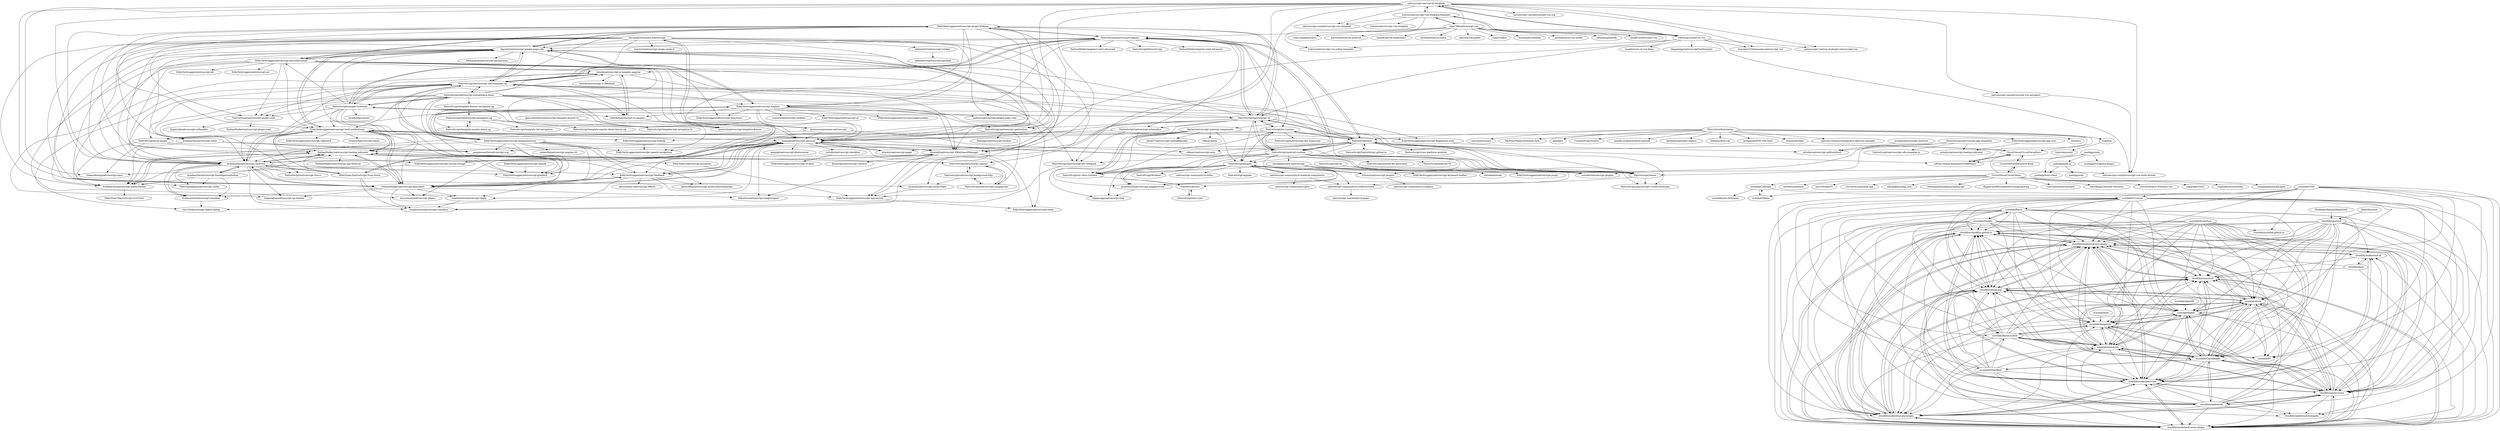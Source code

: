 digraph G {
"EddyVerbruggen/nativescript-plugin-firebase" -> "NativeScript/nativescript-angular"
"EddyVerbruggen/nativescript-plugin-firebase" -> "dapriett/nativescript-google-maps-sdk"
"EddyVerbruggen/nativescript-plugin-firebase" -> "NativeScript/nativescript-cli"
"EddyVerbruggen/nativescript-plugin-firebase" -> "EddyVerbruggen/nativescript-barcodescanner"
"EddyVerbruggen/nativescript-plugin-firebase" -> "EddyVerbruggen/nativescript-local-notifications"
"EddyVerbruggen/nativescript-plugin-firebase" -> "manijak/nativescript-carousel"
"EddyVerbruggen/nativescript-plugin-firebase" -> "NativeScript/nativescript-sdk-examples-ng"
"EddyVerbruggen/nativescript-plugin-firebase" -> "bradmartin/nativescript-cardview"
"EddyVerbruggen/nativescript-plugin-firebase" -> "EddyVerbruggen/nativescript-secure-storage"
"EddyVerbruggen/nativescript-plugin-firebase" -> "EddyVerbruggen/nativescript-feedback"
"EddyVerbruggen/nativescript-plugin-firebase" -> "Akylas/nativescript-material-components"
"EddyVerbruggen/nativescript-plugin-firebase" -> "tjvantoll/nativescript-IQKeyboardManager"
"EddyVerbruggen/nativescript-plugin-firebase" -> "EddyVerbruggen/nativescript-mapbox"
"EddyVerbruggen/nativescript-plugin-firebase" -> "bradmartin/nativescript-lottie"
"EddyVerbruggen/nativescript-plugin-firebase" -> "NathanWalker/nativescript-fancyalert"
"telerik/nativescript-ui-samples-angular" -> "NativeScript/nativescript-sdk-examples-ng"
"telerik/nativescript-ui-samples-angular" -> "telerik/nativescript-ui-samples"
"telerik/nativescript-ui-samples-angular" -> "telerik/nativescript-ui-feedback"
"telerik/nativescript-ui-samples-angular" -> "tjvantoll/nativescript-IQKeyboardManager"
"telerik/nativescript-ui-samples-angular" -> "EddyVerbruggen/nativescript-gradient"
"telerik/nativescript-ui-samples-angular" -> "Especializa/nativescript-ng-shadow"
"CircuitVerse/CircuitVerse" -> "CircuitVerse/Interactive-Book"
"CircuitVerse/CircuitVerse" -> "CircuitVerse/CircuitVerseDocs"
"CircuitVerse/CircuitVerse" -> "sugarlabs/musicblocks" ["e"=1]
"CircuitVerse/CircuitVerse" -> "smaranjitghose/doc2pen" ["e"=1]
"CircuitVerse/CircuitVerse" -> "meshery/meshery" ["e"=1]
"CircuitVerse/CircuitVerse" -> "layer5io/layer5" ["e"=1]
"CircuitVerse/CircuitVerse" -> "CircuitVerse/mobile-app"
"CircuitVerse/CircuitVerse" -> "adishegde/media_hub"
"CircuitVerse/CircuitVerse" -> "scorelab/Codelabz"
"CircuitVerse/CircuitVerse" -> "PalisadoesFoundation/talawa-api" ["e"=1]
"CircuitVerse/CircuitVerse" -> "Raghavan098/competitive-programming"
"CircuitVerse/CircuitVerse" -> "Canvasbird/canvasboard" ["e"=1]
"CircuitVerse/CircuitVerse" -> "satu0king/Leetcode-Solutions"
"CircuitVerse/CircuitVerse" -> "CircuitVerse/cv-frontend-vue"
"CircuitVerse/CircuitVerse" -> "sugarlabs/GSoC" ["e"=1]
"Thinstation/thinstation" -> "CircuitVerse/CircuitVerseDocs"
"Thinstation/thinstation" -> "softuni-csharp-databases/TrekkShare"
"Thinstation/thinstation" -> "NativeScript/docs"
"Thinstation/thinstation" -> "ConnextProject/indra" ["e"=1]
"Thinstation/thinstation" -> "mozilla-lockbox/lockbox-android" ["e"=1]
"Thinstation/thinstation" -> "openhab/openhab2-addons" ["e"=1]
"Thinstation/thinstation" -> "ltsp/ltsp"
"Thinstation/thinstation" -> "Seitanas/kvm-vdi" ["e"=1]
"Thinstation/thinstation" -> "joshpatten/PVE-VDIClient" ["e"=1]
"Thinstation/thinstation" -> "owncloud/client" ["e"=1]
"Thinstation/thinstation" -> "operator-framework/operator-lifecycle-manager" ["e"=1]
"Thinstation/thinstation" -> "zeit/docs" ["e"=1]
"Thinstation/thinstation" -> "selivan/thinclient"
"Thinstation/thinstation" -> "MyEtherWallet/ethereum-lists" ["e"=1]
"Thinstation/thinstation" -> "ipxe/ipxe" ["e"=1]
"NativeScript/plugins" -> "triniwiz/nativescript-plugins"
"NativeScript/plugins" -> "nativescript-community/ui-material-components"
"NativeScript/plugins" -> "NativeScript/rfcs"
"NativeScript/plugins" -> "NativeScript/ns-v8ios-runtime"
"NativeScript/plugins" -> "NativeScript/firebase"
"NativeScript/plugins" -> "nstudio/nativescript-plugins"
"NativeScript/plugins" -> "proyecto26/nativescript-inappbrowser"
"NativeScript/plugins" -> "klippa-app/nativescript-http"
"NativeScript/plugins" -> "nativescript-community/ui-lottie"
"NativeScript/plugins" -> "nativescript-community/ui-collectionview"
"NativeScript/plugins" -> "NativeScript/angular"
"poetapp/node" -> "poetapp/poet-js"
"poetapp/node" -> "poetapp/frost-client"
"poetapp/node" -> "poetapp/wordpress-plugin"
"poetapp/node" -> "softuni-csharp-databases/TrekkShare"
"EddyVerbruggen/nativescript-mapbox" -> "dapriett/nativescript-google-maps-sdk"
"EddyVerbruggen/nativescript-mapbox" -> "EddyVerbruggen/nativescript-directions"
"EddyVerbruggen/nativescript-mapbox" -> "manijak/nativescript-carousel"
"EddyVerbruggen/nativescript-mapbox" -> "EddyVerbruggen/nativescript-mapbox-demo"
"EddyVerbruggen/nativescript-mapbox" -> "naderio/nativescript-google-maps-utils"
"EddyVerbruggen/nativescript-mapbox" -> "triniwiz/nativescript-socketio"
"EddyVerbruggen/nativescript-mapbox" -> "EddyVerbruggen/nativescript-pluginshowcase"
"EddyVerbruggen/nativescript-mapbox" -> "bradmartin/nativescript-cardview"
"EddyVerbruggen/nativescript-mapbox" -> "NathanWalker/nativescript-fancyalert"
"EddyVerbruggen/nativescript-mapbox" -> "EddyVerbruggen/nativescript-gradient"
"EddyVerbruggen/nativescript-mapbox" -> "EddyVerbruggen/nativescript-email"
"EddyVerbruggen/nativescript-mapbox" -> "NativeScript/nativescript-geolocation"
"EddyVerbruggen/nativescript-mapbox" -> "telerik/nativescript-ui-samples"
"EddyVerbruggen/nativescript-mapbox" -> "EddyVerbruggen/nativescript-ar"
"EddyVerbruggen/nativescript-pluginshowcase" -> "tjvantoll/nativescript-IQKeyboardManager"
"EddyVerbruggen/nativescript-pluginshowcase" -> "EddyVerbruggen/nativescript-speech-recognition"
"EddyVerbruggen/nativescript-pluginshowcase" -> "EddyVerbruggen/nativescript-feedback"
"EddyVerbruggen/nativescript-pluginshowcase" -> "EddyVerbruggen/nativescript-gradient"
"EddyVerbruggen/nativescript-pluginshowcase" -> "bradmartin/nativescript-pulltorefresh"
"EddyVerbruggen/nativescript-pluginshowcase" -> "NativeScript/nativescript-sdk-examples-ng"
"EddyVerbruggen/nativescript-pluginshowcase" -> "davecoffin/nativescript-modal-datetimepicker"
"EddyVerbruggen/nativescript-pluginshowcase" -> "peoplewareDo/nativescript-svg"
"EddyVerbruggen/nativescript-pluginshowcase" -> "EddyVerbruggen/nativescript-mapbox"
"EddyVerbruggen/nativescript-pluginshowcase" -> "sebawita/nativescript-angular-cli" ["e"=1]
"EddyVerbruggen/nativescript-pluginshowcase" -> "NathanWalker/nativescript-fancyalert"
"NativeScript/android-runtime" -> "NativeScript/ios-runtime"
"NativeScript/android-runtime" -> "NativeScript/ns-v8ios-runtime"
"NativeScript/android-runtime" -> "NativeScript/nativescript-cli"
"NativeScript/android-runtime" -> "NativeScript/docs"
"NativeScript/android-runtime" -> "NativeScript/plugins"
"NativeScript/android-runtime" -> "NativeScript/android-v8"
"NativeScript/android-runtime" -> "NativeScript/nativescript-angular"
"NativeScript/android-runtime" -> "triniwiz/nativescript-plugins"
"NativeScript/android-runtime" -> "NativeScript/theme"
"NativeScript/android-runtime" -> "NativeScript/android-dts-generator"
"NativeScript/android-runtime" -> "NativeScript/nativescript-dev-webpack"
"NativeScript/android-runtime" -> "NativeScript/nativescript-vscode-extension"
"NativeScript/android-runtime" -> "proyecto26/nativescript-inappbrowser"
"NativeScript/android-runtime" -> "shirakaba/react-nativescript"
"NativeScript/android-runtime" -> "NativeScript/rfcs"
"CircuitVerse/CircuitVerseDocs" -> "softuni-csharp-databases/TrekkShare"
"CircuitVerse/CircuitVerseDocs" -> "CircuitVerse/Interactive-Book"
"CircuitVerse/CircuitVerseDocs" -> "NativeScript/docs"
"NativeScript/docs" -> "NativeScript/nativescript-cli"
"NativeScript/docs" -> "NativeScript/NativeScript.github.io"
"NativeScript/docs" -> "NativeScript/android-runtime"
"NativeScript/docs" -> "CircuitVerse/CircuitVerseDocs"
"NativeScript/docs" -> "softuni-csharp-databases/TrekkShare"
"NativeScript/docs" -> "NativeScript/ios-runtime"
"NativeScript/docs" -> "NativeScript/nativescript-angular"
"NativeScript/docs" -> "NativeScript/theme"
"NativeScript/docs" -> "NativeScript/nativescript-sdk-examples-ng"
"NativeScript/docs" -> "NativeScript/plugins"
"NativeScript/docs" -> "NativeScript/nativescript-vscode-extension"
"NativeScript/docs" -> "NativeScript/ns-v8ios-runtime"
"NativeScript/docs" -> "rdlauer/nativescript-ionic"
"NativeScript/docs" -> "peoplewareDo/nativescript-svg"
"NativeScript/docs" -> "NativeScript/cross-platform-modules"
"manijak/nativescript-carousel" -> "triniwiz/nativescript-pager"
"manijak/nativescript-carousel" -> "EddyVerbruggen/nativescript-feedback"
"manijak/nativescript-carousel" -> "bradmartin/nativescript-cardview"
"manijak/nativescript-carousel" -> "NathanWalker/nativescript-fancyalert"
"manijak/nativescript-carousel" -> "PeterStaev/NativeScript-Drop-Down"
"manijak/nativescript-carousel" -> "manijak/nativescript-photoviewer"
"manijak/nativescript-carousel" -> "EddyVerbruggen/nativescript-appversion"
"manijak/nativescript-carousel" -> "bthurlow/nativescript-imagecropper"
"manijak/nativescript-carousel" -> "EddyVerbruggen/nativescript-local-notifications"
"manijak/nativescript-carousel" -> "bradmartin/nativescript-ripple"
"manijak/nativescript-carousel" -> "NativeScript/theme"
"manijak/nativescript-carousel" -> "nstudio/nativescript-checkbox"
"manijak/nativescript-carousel" -> "NathanWalker/nativescript-loading-indicator"
"manijak/nativescript-carousel" -> "tjvantoll/nativescript-IQKeyboardManager"
"manijak/nativescript-carousel" -> "EddyVerbruggen/nativescript-speech-recognition"
"triniwiz/nativescript-pager" -> "manijak/nativescript-carousel"
"bradmartin/nativescript-cardview" -> "bradmartin/nativescript-floatingactionbutton"
"bradmartin/nativescript-cardview" -> "NathanWalker/nativescript-loading-indicator"
"bradmartin/nativescript-cardview" -> "manijak/nativescript-carousel"
"bradmartin/nativescript-cardview" -> "Especializa/nativescript-ng-shadow"
"bradmartin/nativescript-cardview" -> "NathanWalker/nativescript-fancyalert"
"bradmartin/nativescript-cardview" -> "PeterStaev/NativeScript-Drop-Down"
"bradmartin/nativescript-cardview" -> "bradmartin/nativescript-checkbox"
"bradmartin/nativescript-cardview" -> "bradmartin/nativescript-snackbar"
"bradmartin/nativescript-cardview" -> "bradmartin/nativescript-pulltorefresh"
"bradmartin/nativescript-cardview" -> "tjvantoll/nativescript-social-share"
"bradmartin/nativescript-cardview" -> "TheOriginalJosh/nativescript-slides"
"bradmartin/nativescript-cardview" -> "EddyVerbruggen/nativescript-feedback"
"bradmartin/nativescript-cardview" -> "NativeScript/nativescript-fresco"
"bradmartin/nativescript-cardview" -> "EddyVerbruggen/nativescript-gradient"
"bradmartin/nativescript-cardview" -> "EddyVerbruggen/nativescript-local-notifications"
"tralves/nativescript-vue-webpack-template" -> "tralves/nativescript-vue-template"
"tralves/nativescript-vue-webpack-template" -> "nativescript-vue/vue-cli-template"
"tralves/nativescript-vue-webpack-template" -> "nativescript-vue/nativescript-vue-template"
"tralves/nativescript-vue-webpack-template" -> "rigor789/nativescript-vue"
"tralves/nativescript-vue-webpack-template" -> "tralves/groceries-ns-vue"
"tralves/nativescript-vue-webpack-template" -> "tralves/nativescript-vue-rollup-template"
"NativeScript/nativescript-cli" -> "NativeScript/nativescript-angular"
"NativeScript/nativescript-cli" -> "NativeScript/docs"
"NativeScript/nativescript-cli" -> "NativeScript/android-runtime"
"NativeScript/nativescript-cli" -> "NativeScript/ios-runtime"
"NativeScript/nativescript-cli" -> "EddyVerbruggen/nativescript-plugin-firebase"
"NativeScript/nativescript-cli" -> "dapriett/nativescript-google-maps-sdk"
"NativeScript/nativescript-cli" -> "NativeScript/plugins"
"NativeScript/nativescript-cli" -> "NativeScript/theme"
"NativeScript/nativescript-cli" -> "NativeScript/nativescript-sdk-examples-ng"
"NativeScript/nativescript-cli" -> "NativeScript/nativescript-schematics"
"NativeScript/nativescript-cli" -> "NativeScript/ns-v8ios-runtime"
"NativeScript/nativescript-cli" -> "NativeScript/nativescript-geolocation"
"NativeScript/nativescript-cli" -> "NativeScript/sample-Groceries"
"NativeScript/nativescript-cli" -> "tjvantoll/nativescript-IQKeyboardManager"
"NativeScript/nativescript-cli" -> "manijak/nativescript-carousel"
"NativeScript/nativescript-geolocation" -> "dapriett/nativescript-google-maps-sdk"
"NativeScript/nativescript-geolocation" -> "NativeScript/nativescript-imagepicker"
"NativeScript/nativescript-geolocation" -> "lfabreges/nativescript-localize"
"NativeScript/nativescript-geolocation" -> "manijak/nativescript-carousel"
"NativeScript/nativescript-schematics" -> "NativeScript/nativescript-dev-webpack"
"NativeScript/nativescript-schematics" -> "NativeScript/theme"
"NativeScript/nativescript-schematics" -> "EddyVerbruggen/nativescript-nodeify"
"bradmartin/nativescript-lottie" -> "PeterStaev/nativescript-purchase"
"bradmartin/nativescript-lottie" -> "bradmartin/nativescript-pulltorefresh"
"bradmartin/nativescript-lottie" -> "peoplewareDo/nativescript-svg"
"dapriett/nativescript-google-maps-sdk" -> "NativeScript/nativescript-geolocation"
"dapriett/nativescript-google-maps-sdk" -> "EddyVerbruggen/nativescript-mapbox"
"dapriett/nativescript-google-maps-sdk" -> "naderio/nativescript-google-maps-utils"
"dapriett/nativescript-google-maps-sdk" -> "NathanWalker/nativescript-loading-indicator"
"dapriett/nativescript-google-maps-sdk" -> "EddyVerbruggen/nativescript-directions"
"dapriett/nativescript-google-maps-sdk" -> "NathanWalker/nativescript-fancyalert"
"dapriett/nativescript-google-maps-sdk" -> "EddyVerbruggen/nativescript-local-notifications"
"dapriett/nativescript-google-maps-sdk" -> "EddyVerbruggen/nativescript-plugin-firebase"
"dapriett/nativescript-google-maps-sdk" -> "bradmartin/nativescript-cardview"
"dapriett/nativescript-google-maps-sdk" -> "bradmartin/nativescript-pulltorefresh"
"dapriett/nativescript-google-maps-sdk" -> "EddyVerbruggen/nativescript-barcodescanner"
"dapriett/nativescript-google-maps-sdk" -> "bradmartin/nativescript-lottie"
"dapriett/nativescript-google-maps-sdk" -> "NativeScript/nativescript-sdk-examples-ng"
"dapriett/nativescript-google-maps-sdk" -> "triniwiz/nativescript-pager"
"dapriett/nativescript-google-maps-sdk" -> "NathanaelA/nativescript-permissions"
"jbristowe/awesome-nativescript" -> "DeviantJS/awesome-nativescript"
"jbristowe/awesome-nativescript" -> "manijak/nativescript-carousel"
"jbristowe/awesome-nativescript" -> "rdlauer/nativescript-ionic"
"jbristowe/awesome-nativescript" -> "bradmartin/nativescript-cardview"
"NativeScript/nativescript-angular" -> "NativeScript/nativescript-cli"
"NativeScript/nativescript-angular" -> "EddyVerbruggen/nativescript-plugin-firebase"
"NativeScript/nativescript-angular" -> "NativeScript/nativescript-sdk-examples-ng"
"NativeScript/nativescript-angular" -> "NativeScript/android-runtime"
"NativeScript/nativescript-angular" -> "NativeScript/sample-Groceries"
"NativeScript/nativescript-angular" -> "NativeScript/docs"
"NativeScript/nativescript-angular" -> "NathanWalker/angular2-seed-advanced" ["e"=1]
"NativeScript/nativescript-angular" -> "NativeScript/NativeScript" ["e"=1]
"NativeScript/nativescript-angular" -> "bradmartin/nativescript-cardview"
"NativeScript/nativescript-angular" -> "NativeScript/ios-runtime"
"NativeScript/nativescript-angular" -> "NativeScript/nativescript-schematics"
"NativeScript/nativescript-angular" -> "NathanWalker/angular-seed-advanced" ["e"=1]
"NativeScript/nativescript-angular" -> "dapriett/nativescript-google-maps-sdk"
"NativeScript/nativescript-angular" -> "EddyVerbruggen/nativescript-mapbox"
"NativeScript/nativescript-angular" -> "telerik/nativescript-ui-samples-angular"
"cloudlibz/cloudlibz.github.io" -> "cloudlibz/nodecloud-aws-plugin"
"cloudlibz/cloudlibz.github.io" -> "cloudlibz/nodecloud-azure-plugin"
"cloudlibz/cloudlibz.github.io" -> "cloudlibz/nodecloud-gcp-plugin"
"cloudlibz/cloudlibz.github.io" -> "cloudlibz/rustcloud"
"cloudlibz/cloudlibz.github.io" -> "cloudlibz/nodecloud-core"
"cloudlibz/cloudlibz.github.io" -> "cloudlibz/clocal-gcp"
"cloudlibz/nodecloud" -> "cloudlibz/nodecloud-aws-plugin"
"cloudlibz/nodecloud" -> "cloudlibz/nodecloud-azure-plugin"
"cloudlibz/nodecloud" -> "cloudlibz/cloudlibz.github.io"
"cloudlibz/nodecloud" -> "cloudlibz/nodecloud-gcp-plugin"
"cloudlibz/nodecloud" -> "cloudlibz/rustcloud"
"cloudlibz/nodecloud" -> "cloudlibz/nodecloud-core"
"cloudlibz/nodecloud" -> "cloudlibz/clocal-gcp"
"cloudlibz/nodecloud" -> "cloudlibz/clocal-azure"
"cloudlibz/nodecloud" -> "scorelab/drola"
"cloudlibz/nodecloud" -> "scorelab/ChainKeeper"
"cloudlibz/nodecloud" -> "cloudlibz/nodecloud-cli"
"cloudlibz/nodecloud" -> "scorelab/soundcom"
"cloudlibz/nodecloud" -> "scorelab/ImageLab"
"cloudlibz/nodecloud" -> "cloudlibz/nodecloud-examples"
"cloudlibz/nodecloud-aws-plugin" -> "cloudlibz/nodecloud-azure-plugin"
"cloudlibz/nodecloud-aws-plugin" -> "cloudlibz/cloudlibz.github.io"
"cloudlibz/nodecloud-aws-plugin" -> "cloudlibz/nodecloud-gcp-plugin"
"cloudlibz/nodecloud-aws-plugin" -> "cloudlibz/rustcloud"
"cloudlibz/nodecloud-aws-plugin" -> "cloudlibz/nodecloud-core"
"cloudlibz/nodecloud-aws-plugin" -> "cloudlibz/clocal-azure"
"cloudlibz/nodecloud-aws-plugin" -> "cloudlibz/clocal-gcp"
"cloudlibz/nodecloud-aws-plugin" -> "cloudlibz/nodecloud-cli"
"cloudlibz/nodecloud-aws-plugin" -> "cloudlibz/nodecloud"
"cloudlibz/nodecloud-aws-plugin" -> "scorelab/drola"
"cloudlibz/nodecloud-gcp-plugin" -> "cloudlibz/nodecloud-aws-plugin"
"cloudlibz/nodecloud-gcp-plugin" -> "cloudlibz/cloudlibz.github.io"
"cloudlibz/nodecloud-gcp-plugin" -> "cloudlibz/nodecloud-azure-plugin"
"cloudlibz/nodecloud-gcp-plugin" -> "cloudlibz/nodecloud-core"
"cloudlibz/nodecloud-gcp-plugin" -> "cloudlibz/rustcloud"
"cloudlibz/nodecloud-gcp-plugin" -> "cloudlibz/clocal-gcp"
"cloudlibz/nodecloud-gcp-plugin" -> "cloudlibz/clocal-azure"
"scorelab/Bassa" -> "scorelab/Stackle"
"scorelab/Bassa" -> "scorelab/soundcom"
"scorelab/Bassa" -> "scorelab/Elphas"
"scorelab/Bassa" -> "scorelab/drola"
"scorelab/Bassa" -> "scorelab/Bassa-mobile"
"scorelab/Bassa" -> "scorelab/ChainKeeper"
"scorelab/Bassa" -> "scorelab/ImageLab"
"scorelab/Bassa" -> "cloudlibz/clocal-gcp"
"scorelab/Bassa" -> "cloudlibz/nodecloud-gcp-plugin"
"scorelab/Bassa" -> "cloudlibz/nodecloud-aws-plugin"
"scorelab/Bassa" -> "cloudlibz/clocal-azure"
"scorelab/Bassa" -> "cloudlibz/nodecloud-azure-plugin"
"scorelab/Bassa" -> "cloudlibz/nodecloud-core"
"scorelab/Bassa" -> "cloudlibz/cloudlibz.github.io"
"scorelab/Bassa" -> "cloudlibz/rustcloud"
"scorelab/ChainKeeper" -> "cloudlibz/nodecloud-aws-plugin"
"scorelab/ChainKeeper" -> "cloudlibz/nodecloud-gcp-plugin"
"scorelab/ChainKeeper" -> "cloudlibz/cloudlibz.github.io"
"scorelab/ChainKeeper" -> "scorelab/soundcom"
"scorelab/ChainKeeper" -> "cloudlibz/nodecloud-azure-plugin"
"scorelab/ChainKeeper" -> "cloudlibz/nodecloud-core"
"scorelab/ChainKeeper" -> "scorelab/drola"
"scorelab/ChainKeeper" -> "cloudlibz/rustcloud"
"scorelab/ChainKeeper" -> "cloudlibz/clocal-gcp"
"scorelab/ChainKeeper" -> "cloudlibz/clocal-azure"
"scorelab/ChainKeeper" -> "scorelab/Elphas"
"scorelab/ChainKeeper" -> "scorelab/ImageLab"
"scorelab/ChainKeeper" -> "cloudlibz/nodecloud"
"scorelab/ChainKeeper" -> "scorelab/Bassa-mobile"
"scorelab/ChainKeeper" -> "scorelab/EtherBeat"
"scorelab/DroneSym" -> "scorelab/soundcom"
"scorelab/DroneSym" -> "cloudlibz/nodecloud-gcp-plugin"
"scorelab/DroneSym" -> "cloudlibz/nodecloud-aws-plugin"
"scorelab/DroneSym" -> "scorelab/drola"
"scorelab/DroneSym" -> "cloudlibz/cloudlibz.github.io"
"scorelab/DroneSym" -> "scorelab/ChainKeeper"
"scorelab/DroneSym" -> "cloudlibz/rustcloud"
"scorelab/DroneSym" -> "cloudlibz/nodecloud-azure-plugin"
"scorelab/DroneSym" -> "scorelab/Elphas"
"scorelab/DroneSym" -> "cloudlibz/clocal-gcp"
"scorelab/DroneSym" -> "scorelab/scorelab.github.io"
"scorelab/DroneSym" -> "cloudlibz/clocal-azure"
"scorelab/DroneSym" -> "cloudlibz/nodecloud-core"
"scorelab/DroneSym" -> "scorelab/ImageLab"
"scorelab/DroneSym" -> "scorelab/BT"
"scorelab/ImageLab" -> "scorelab/soundcom"
"scorelab/ImageLab" -> "cloudlibz/nodecloud-core"
"scorelab/ImageLab" -> "cloudlibz/nodecloud-aws-plugin"
"scorelab/ImageLab" -> "cloudlibz/clocal-gcp"
"scorelab/ImageLab" -> "cloudlibz/nodecloud-gcp-plugin"
"scorelab/ImageLab" -> "cloudlibz/nodecloud-azure-plugin"
"scorelab/ImageLab" -> "scorelab/drola"
"scorelab/ImageLab" -> "scorelab/Elphas"
"scorelab/ImageLab" -> "cloudlibz/cloudlibz.github.io"
"scorelab/ImageLab" -> "cloudlibz/clocal-azure"
"scorelab/ImageLab" -> "cloudlibz/rustcloud"
"scorelab/ImageLab" -> "scorelab/ChainKeeper"
"scorelab/ImageLab" -> "scorelab/Bassa-mobile"
"scorelab/Stackle" -> "scorelab/soundcom"
"scorelab/Stackle" -> "scorelab/Elphas"
"scorelab/Stackle" -> "scorelab/ChainKeeper"
"scorelab/Stackle" -> "scorelab/Bassa"
"scorelab/Stackle" -> "scorelab/Bassa-mobile"
"scorelab/Stackle" -> "scorelab/drola"
"scorelab/Stackle" -> "cloudlibz/nodecloud-aws-plugin"
"scorelab/Stackle" -> "cloudlibz/nodecloud-gcp-plugin"
"scorelab/Stackle" -> "scorelab/ImageLab"
"scorelab/Stackle" -> "cloudlibz/nodecloud-core"
"scorelab/Stackle" -> "cloudlibz/cloudlibz.github.io"
"scorelab/Stackle" -> "cloudlibz/nodecloud-azure-plugin"
"scorelab/Stackle" -> "cloudlibz/clocal-gcp"
"scorelab/Stackle" -> "cloudlibz/clocal-azure"
"scorelab/Stackle" -> "cloudlibz/nodecloud"
"scorelab/drola" -> "cloudlibz/nodecloud-aws-plugin"
"scorelab/drola" -> "cloudlibz/cloudlibz.github.io"
"scorelab/drola" -> "cloudlibz/nodecloud-gcp-plugin"
"scorelab/drola" -> "cloudlibz/nodecloud-azure-plugin"
"scorelab/drola" -> "cloudlibz/nodecloud-core"
"scorelab/drola" -> "cloudlibz/clocal-gcp"
"scorelab/drola" -> "cloudlibz/rustcloud"
"scorelab/drola" -> "scorelab/soundcom"
"scorelab/drola" -> "cloudlibz/clocal-azure"
"scorelab/drola" -> "scorelab/Elphas"
"scorelab/drola" -> "scorelab/ImageLab"
"scorelab/drola" -> "scorelab/ChainKeeper"
"scorelab/drola" -> "scorelab/BT"
"scorelab/drola" -> "cloudlibz/nodecloud-examples"
"scorelab/kute" -> "scorelab/ImageLab"
"scorelab/soundcom" -> "cloudlibz/cloudlibz.github.io"
"scorelab/soundcom" -> "scorelab/Bassa-mobile"
"scorelab/soundcom" -> "cloudlibz/nodecloud-aws-plugin"
"scorelab/soundcom" -> "cloudlibz/nodecloud-gcp-plugin"
"scorelab/soundcom" -> "scorelab/ChainKeeper"
"scorelab/soundcom" -> "cloudlibz/nodecloud-core"
"scorelab/soundcom" -> "scorelab/ImageLab"
"scorelab/soundcom" -> "cloudlibz/nodecloud-azure-plugin"
"scorelab/soundcom" -> "scorelab/drola"
"scorelab/soundcom" -> "cloudlibz/rustcloud"
"scorelab/soundcom" -> "scorelab/Elphas"
"scorelab/soundcom" -> "cloudlibz/clocal-gcp"
"scorelab/soundcom" -> "cloudlibz/clocal-azure"
"scorelab/soundcom" -> "scorelab/BT"
"bradmartin/nativescript-snackbar" -> "shiv19/nativescript-cfalert-dialog"
"ltsp/ltsp" -> "ltsp/community"
"NativeScript/NativeScript.github.io" -> "NativeScript/docs"
"NativeScript/sample-Groceries" -> "NativeScript/nativescript-marketplace-demo"
"NativeScript/sample-Groceries" -> "NativeScript/nativescript-sdk-examples-ng"
"NativeScript/sample-Groceries" -> "NativeScript/nativescript-angular"
"NativeScript/sample-Groceries" -> "telerik/nativescript-ui-samples-angular"
"NativeScript/sample-Groceries" -> "telerik/nativescript-ui-samples"
"NativeScript/sample-Groceries" -> "tjvantoll/groceries"
"NativeScript/sample-Groceries" -> "NativeScript/theme"
"NativeScript/sample-Groceries" -> "dapriett/nativescript-google-maps-sdk"
"NativeScript/sample-Groceries" -> "NathanWalker/nativescript-loading-indicator"
"NativeScript/sample-Groceries" -> "EddyVerbruggen/nativescript-barcodescanner"
"NativeScript/sample-Groceries" -> "bradmartin/nativescript-cardview"
"NativeScript/sample-Groceries" -> "NathanWalker/nativescript-fancyalert"
"NativeScript/sample-Groceries" -> "NativeScript/nativescript-cli"
"NativeScript/sample-Groceries" -> "NativeScript/nativescript-plugin-seed"
"NativeScript/sample-Groceries" -> "EddyVerbruggen/nativescript-local-notifications"
"cloudlibz/gocloud" -> "cloudlibz/clocal-gcp"
"cloudlibz/gocloud" -> "cloudlibz/nodecloud-core"
"cloudlibz/gocloud" -> "cloudlibz/nodecloud-azure-plugin"
"cloudlibz/gocloud" -> "cloudlibz/clocal-azure"
"cloudlibz/gocloud" -> "cloudlibz/nodecloud-gcp-plugin"
"cloudlibz/gocloud" -> "cloudlibz/nodecloud-aws-plugin"
"cloudlibz/gocloud" -> "cloudlibz/cloudlibz.github.io"
"cloudlibz/gocloud" -> "cloudlibz/rustcloud"
"cloudlibz/gocloud" -> "cloudlibz/nodecloud"
"cloudlibz/gocloud" -> "scorelab/drola"
"cloudlibz/gocloud" -> "scorelab/ImageLab"
"cloudlibz/gocloud" -> "scorelab/soundcom"
"cloudlibz/gocloud" -> "scorelab/ChainKeeper"
"cloudlibz/gocloud" -> "scorelab/Elphas"
"cloudlibz/gocloud" -> "cloudlibz/nodecloud-cli"
"rigor789/nativescript-vue" -> "tralves/nativescript-vue-webpack-template"
"rigor789/nativescript-vue" -> "rafaelpimpa/buefy" ["e"=1]
"rigor789/nativescript-vue" -> "SmallComfort/react-vue" ["e"=1]
"rigor789/nativescript-vue" -> "vuejs-templates/pwa" ["e"=1]
"rigor789/nativescript-vue" -> "tralves/groceries-ns-vue"
"rigor789/nativescript-vue" -> "marcosmoura/vue-material" ["e"=1]
"rigor789/nativescript-vue" -> "monterail/vue-multiselect" ["e"=1]
"rigor789/nativescript-vue" -> "declandewet/vue-meta" ["e"=1]
"rigor789/nativescript-vue" -> "nativescript-vue/vue-cli-template"
"rigor789/nativescript-vue" -> "Akryum/vue-apollo" ["e"=1]
"rigor789/nativescript-vue" -> "vuejs/vuefire" ["e"=1]
"rigor789/nativescript-vue" -> "NativeScript/nativescript-cli"
"rigor789/nativescript-vue" -> "monterail/vuelidate" ["e"=1]
"rigor789/nativescript-vue" -> "NativeScript/nativescript-angular"
"rigor789/nativescript-vue" -> "aarondfrancis/vue-model" ["e"=1]
"NativeScript/nativescript-sdk-examples-ng" -> "telerik/nativescript-ui-samples-angular"
"NativeScript/nativescript-sdk-examples-ng" -> "NativeScript/theme"
"NativeScript/nativescript-sdk-examples-ng" -> "NativeScript/sample-Groceries"
"NativeScript/nativescript-sdk-examples-ng" -> "EddyVerbruggen/nativescript-pluginshowcase"
"NativeScript/nativescript-sdk-examples-ng" -> "NativeScript/nativescript-marketplace-demo"
"NativeScript/nativescript-sdk-examples-ng" -> "bradmartin/nativescript-cardview"
"NativeScript/nativescript-sdk-examples-ng" -> "NativeScript/push-plugin"
"NativeScript/nativescript-sdk-examples-ng" -> "NativeScript/nativescript-angular"
"NativeScript/nativescript-sdk-examples-ng" -> "NativeScript/nativescript-plugin-seed"
"NativeScript/nativescript-sdk-examples-ng" -> "dapriett/nativescript-google-maps-sdk"
"NativeScript/nativescript-sdk-examples-ng" -> "telerik/nativescript-ui-samples"
"NativeScript/nativescript-sdk-examples-ng" -> "NathanWalker/nativescript-loading-indicator"
"NativeScript/nativescript-sdk-examples-ng" -> "EddyVerbruggen/nativescript-feedback"
"NativeScript/nativescript-sdk-examples-ng" -> "EddyVerbruggen/nativescript-mapbox"
"NativeScript/nativescript-sdk-examples-ng" -> "shiv19/nativescript-cfalert-dialog"
"EddyVerbruggen/nativescript-fingerprint-auth" -> "nstudio/nativescript-pulltorefresh"
"NativeScript/nativescript-app-templates" -> "NativeScript/theme"
"NativeScript/nativescript-app-templates" -> "nstudio/nativescript-plugins"
"NativeScript/nativescript-app-templates" -> "nstudio/nativescript-pulltorefresh"
"NativeScript/nativescript-app-templates" -> "NativeScript/nativescript-sdk-examples-js"
"NativeScript/nativescript-app-templates" -> "nstudio/nativescript-loading-indicator"
"poetapp/poet-js" -> "poetapp/web"
"poetapp/poet-js" -> "poetapp/frost-client"
"NativeScript/nativescript-marketplace-demo" -> "NativeScript/sample-Groceries"
"NativeScript/nativescript-marketplace-demo" -> "NativeScript/nativescript-sdk-examples-ng"
"NativeScript/nativescript-marketplace-demo" -> "telerik/nativescript-ui-samples-angular"
"NativeScript/nativescript-marketplace-demo" -> "bradmartin/nativescript-cardview"
"NativeScript/nativescript-marketplace-demo" -> "tjvantoll/nativescript-IQKeyboardManager"
"NativeScript/nativescript-marketplace-demo" -> "NativeScript/nativescript-fresco"
"NativeScript/nativescript-marketplace-demo" -> "EddyVerbruggen/nativescript-pluginshowcase"
"NativeScript/nativescript-marketplace-demo" -> "tjvantoll/nativescript-template-drawer"
"NativeScript/nativescript-marketplace-demo" -> "NativeScript/nativescript-plugin-seed"
"NativeScript/nativescript-marketplace-demo" -> "NativeScript/template-drawer-navigation-ng"
"NativeScript/nativescript-marketplace-demo" -> "manijak/nativescript-carousel"
"NativeScript/nativescript-marketplace-demo" -> "telerik/nativescript-ui-samples"
"NativeScript/nativescript-marketplace-demo" -> "EddyVerbruggen/nativescript-local-notifications"
"NativeScript/nativescript-marketplace-demo" -> "NativeScript/nativescript-dev-webpack"
"NativeScript/nativescript-marketplace-demo" -> "NathanWalker/nativescript-fancyalert"
"NativeScript/canvas" -> "nativescript-community/ui-collectionview"
"NativeScript/canvas" -> "nstudio/nativescript-plugins"
"triniwiz/nativescript-plugins" -> "NativeScript/plugins"
"triniwiz/nativescript-plugins" -> "nativescript-community/ui-mapbox"
"shirakaba/react-nativescript" -> "NativeScript/theme"
"shirakaba/react-nativescript" -> "EddyVerbruggen/nativescript-keyboard-toolbar"
"shirakaba/react-nativescript" -> "shirakaba/nside"
"shirakaba/react-nativescript" -> "nativescript-vue/nativescript-vue-multi-drawer"
"shirakaba/react-nativescript" -> "EddyVerbruggen/nativescript-pushy"
"shirakaba/react-nativescript" -> "proyecto26/nativescript-inappbrowser"
"shirakaba/react-nativescript" -> "NativeScript/ns-v8ios-runtime"
"EddyVerbruggen/nativescript-admob" -> "EddyVerbruggen/nativescript-gradient"
"CircuitVerse/Interactive-Book" -> "CircuitVerse/CircuitVerseDocs"
"CircuitVerse/Interactive-Book" -> "CircuitVerse/CircuitVerse"
"nativescript-vue/vue-cli-template" -> "tralves/nativescript-vue-webpack-template"
"nativescript-vue/vue-cli-template" -> "nativescript-vue/nativescript-vue-multi-drawer"
"nativescript-vue/vue-cli-template" -> "Gonzalo2310/awesome-nativescript-vue"
"nativescript-vue/vue-cli-template" -> "nativescript-vue/vue-cli-plugin-nativescript-vue"
"nativescript-vue/vue-cli-template" -> "manijak/nativescript-carousel"
"nativescript-vue/vue-cli-template" -> "nativescript-vue/nativescript-vue-template"
"nativescript-vue/vue-cli-template" -> "tralves/groceries-ns-vue"
"nativescript-vue/vue-cli-template" -> "nativescript-vue/nativescript-vue.org"
"nativescript-vue/vue-cli-template" -> "NathanWalker/nativescript-fancyalert"
"nativescript-vue/vue-cli-template" -> "NativeScript/nativescript-dev-webpack"
"nativescript-vue/vue-cli-template" -> "NativeScript/nativescript-camera"
"nativescript-vue/vue-cli-template" -> "tjvantoll/nativescript-IQKeyboardManager"
"nativescript-vue/vue-cli-template" -> "TobiasHennig/nativescript-toast"
"nativescript-vue/vue-cli-template" -> "nativescript-vue/nativescript-vue-navigator"
"nativescript-vue/vue-cli-template" -> "bradmartin/nativescript-cardview"
"tjvantoll/nativescript-social-share" -> "EddyVerbruggen/nativescript-appversion"
"bradmartin/nativescript-floatingactionbutton" -> "bradmartin/nativescript-cardview"
"bradmartin/nativescript-floatingactionbutton" -> "TheOriginalJosh/nativescript-slides"
"bradmartin/nativescript-floatingactionbutton" -> "bradmartin/nativescript-snackbar"
"bradmartin/nativescript-floatingactionbutton" -> "NathanWalker/nativescript-loading-indicator"
"bradmartin/nativescript-floatingactionbutton" -> "bradmartin/nativescript-pulltorefresh"
"scorelab/Codelabz" -> "scorelab/Webiu"
"scorelab/Codelabz" -> "scorelab/com-dictionary"
"scorelab/Codelabz" -> "scorelab/Go-social"
"cloudlibz/clocal-azure" -> "cloudlibz/nodecloud-azure-plugin"
"cloudlibz/clocal-azure" -> "cloudlibz/nodecloud-aws-plugin"
"cloudlibz/clocal-azure" -> "cloudlibz/clocal-gcp"
"cloudlibz/clocal-azure" -> "cloudlibz/nodecloud-core"
"cloudlibz/clocal-azure" -> "cloudlibz/nodecloud-gcp-plugin"
"cloudlibz/clocal-azure" -> "cloudlibz/cloudlibz.github.io"
"cloudlibz/clocal-azure" -> "cloudlibz/rustcloud"
"cloudlibz/clocal-azure" -> "scorelab/drola"
"cloudlibz/clocal-azure" -> "cloudlibz/nodecloud"
"cloudlibz/clocal-azure" -> "cloudlibz/nodecloud-cli"
"cloudlibz/clocal-azure" -> "scorelab/ChainKeeper"
"cloudlibz/clocal-azure" -> "cloudlibz/nodecloud-examples"
"cloudlibz/clocal-azure" -> "scorelab/ImageLab"
"cloudlibz/clocal-azure" -> "scorelab/soundcom"
"cloudlibz/clocal-azure" -> "scorelab/Elphas"
"cloudlibz/gsoc" -> "cloudlibz/nodecloud-cli"
"cloudlibz/gsoc" -> "cloudlibz/nodecloud-azure-plugin"
"cloudlibz/gsoc" -> "cloudlibz/rustcloud"
"cloudlibz/gsoc" -> "cloudlibz/nodecloud-aws-plugin"
"cloudlibz/nodecloud-azure-plugin" -> "cloudlibz/nodecloud-aws-plugin"
"cloudlibz/nodecloud-azure-plugin" -> "cloudlibz/cloudlibz.github.io"
"cloudlibz/nodecloud-azure-plugin" -> "cloudlibz/clocal-gcp"
"cloudlibz/nodecloud-azure-plugin" -> "cloudlibz/nodecloud-core"
"cloudlibz/nodecloud-azure-plugin" -> "cloudlibz/nodecloud-gcp-plugin"
"cloudlibz/nodecloud-azure-plugin" -> "cloudlibz/rustcloud"
"cloudlibz/nodecloud-azure-plugin" -> "cloudlibz/clocal-azure"
"cloudlibz/nodecloud-core" -> "cloudlibz/nodecloud-azure-plugin"
"cloudlibz/nodecloud-core" -> "cloudlibz/nodecloud-aws-plugin"
"cloudlibz/nodecloud-core" -> "cloudlibz/cloudlibz.github.io"
"cloudlibz/nodecloud-core" -> "cloudlibz/clocal-gcp"
"cloudlibz/nodecloud-core" -> "cloudlibz/nodecloud-gcp-plugin"
"cloudlibz/nodecloud-core" -> "cloudlibz/rustcloud"
"cloudlibz/nodecloud-core" -> "cloudlibz/clocal-azure"
"cloudlibz/nodecloud-core" -> "cloudlibz/nodecloud-cli"
"cloudlibz/nodecloud-core" -> "cloudlibz/nodecloud-examples"
"cloudlibz/rustcloud" -> "cloudlibz/nodecloud-aws-plugin"
"cloudlibz/rustcloud" -> "cloudlibz/cloudlibz.github.io"
"cloudlibz/rustcloud" -> "cloudlibz/nodecloud-azure-plugin"
"cloudlibz/rustcloud" -> "cloudlibz/nodecloud-gcp-plugin"
"cloudlibz/rustcloud" -> "cloudlibz/nodecloud-core"
"cloudlibz/rustcloud" -> "cloudlibz/clocal-gcp"
"scorelab/Elphas" -> "scorelab/drola"
"scorelab/Elphas" -> "cloudlibz/nodecloud-aws-plugin"
"scorelab/Elphas" -> "scorelab/soundcom"
"scorelab/Elphas" -> "cloudlibz/rustcloud"
"scorelab/Elphas" -> "cloudlibz/clocal-gcp"
"scorelab/Elphas" -> "cloudlibz/nodecloud-gcp-plugin"
"scorelab/Elphas" -> "cloudlibz/nodecloud-azure-plugin"
"scorelab/Elphas" -> "scorelab/ImageLab"
"scorelab/Elphas" -> "cloudlibz/cloudlibz.github.io"
"scorelab/Elphas" -> "scorelab/ChainKeeper"
"scorelab/Elphas" -> "cloudlibz/nodecloud-core"
"scorelab/Elphas" -> "scorelab/BT"
"scorelab/GSoC" -> "scorelab/Go-social"
"scorelab/GSoC" -> "scorelab/Webiu"
"scorelab/GSoC" -> "cloudlibz/nodecloud-azure-plugin"
"scorelab/GSoC" -> "cloudlibz/nodecloud-aws-plugin"
"scorelab/GSoC" -> "scorelab/BT"
"scorelab/GSoC" -> "scorelab/ImageLab"
"scorelab/GSoC" -> "cloudlibz/nodecloud-examples"
"scorelab/GSoC" -> "cloudlibz/nodecloud-gcp-plugin"
"scorelab/GSoC" -> "cloudlibz/clocal-azure"
"scorelab/GSoC" -> "scorelab/Elphas"
"scorelab/GSoC" -> "scorelab/scorelab.github.io"
"telerik/nativescript-ui-samples" -> "telerik/nativescript-ui-samples-angular"
"telerik/nativescript-ui-samples" -> "tjvantoll/nativescript-template-drawer"
"softuni-csharp-databases/TrekkShare" -> "CircuitVerse/CircuitVerseDocs"
"nstudio/nativescript-cardview" -> "nstudio/nativescript-pulltorefresh"
"proyecto26/nativescript-inappbrowser" -> "klippa-app/nativescript-http"
"tralves/groceries-ns-vue" -> "Gonzalo2310/awesome-nativescript-vue"
"tralves/groceries-ns-vue" -> "tralves/nativescript-vue-webpack-template"
"tralves/groceries-ns-vue" -> "nativescript-vue/vue-cli-template"
"tralves/groceries-ns-vue" -> "tralves/nativescript-vue-rollup-template"
"tralves/groceries-ns-vue" -> "msaelices/ns-ui-vue-demo"
"tralves/groceries-ns-vue" -> "nativescript-vue/vue-cli-plugin-nativescript-vue"
"tralves/groceries-ns-vue" -> "thiagohagy/nativescriptVueTemplate"
"tralves/groceries-ns-vue" -> "nativescript-vue/nativescript-vue-multi-drawer"
"tralves/groceries-ns-vue" -> "manijak/nativescript-carousel"
"cloudlibz/clocal-gcp" -> "cloudlibz/nodecloud-azure-plugin"
"cloudlibz/clocal-gcp" -> "cloudlibz/nodecloud-core"
"cloudlibz/clocal-gcp" -> "cloudlibz/nodecloud-aws-plugin"
"cloudlibz/clocal-gcp" -> "cloudlibz/cloudlibz.github.io"
"cloudlibz/clocal-gcp" -> "cloudlibz/clocal-azure"
"cloudlibz/clocal-gcp" -> "cloudlibz/nodecloud-gcp-plugin"
"cloudlibz/clocal-gcp" -> "cloudlibz/rustcloud"
"cloudlibz/clocal-gcp" -> "scorelab/drola"
"cloudlibz/nodecloud-cli" -> "cloudlibz/nodecloud-aws-plugin"
"cloudlibz/nodecloud-cli" -> "cloudlibz/nodecloud-core"
"cloudlibz/nodecloud-cli" -> "cloudlibz/rustcloud"
"cloudlibz/nodecloud-cli" -> "cloudlibz/gsoc"
"cloudlibz/nodecloud-cli" -> "cloudlibz/nodecloud-azure-plugin"
"NathanWalker/nativescript-loading-indicator" -> "bradmartin/nativescript-cardview"
"NathanWalker/nativescript-loading-indicator" -> "bradmartin/nativescript-ripple"
"NathanWalker/nativescript-loading-indicator" -> "NathanWalker/nativescript-fancyalert"
"NathanWalker/nativescript-loading-indicator" -> "NathanWalker/nativescript-ngx-fonticon"
"NathanWalker/nativescript-loading-indicator" -> "bradmartin/nativescript-snackbar"
"NathanWalker/nativescript-loading-indicator" -> "bradmartin/nativescript-pulltorefresh"
"NathanWalker/nativescript-loading-indicator" -> "EddyVerbruggen/nativescript-gradient"
"NathanWalker/nativescript-loading-indicator" -> "NativeScript/nativescript-camera"
"NativeScript/nativescript-camera" -> "NativeScript/nativescript-imagepicker"
"NativeScript/nativescript-camera" -> "NativeScript/nativescript-background-http"
"NativeScript/nativescript-camera" -> "NathanWalker/nativescript-loading-indicator"
"NativeScript/nativescript-imagepicker" -> "NativeScript/nativescript-camera"
"NativeScript/nativescript-imagepicker" -> "NativeScript/nativescript-background-http"
"NativeScript/push-plugin" -> "TobiasHennig/nativescript-toast"
"NativeScript/push-plugin" -> "NathanWalker/nativescript-loading-indicator"
"NativeScript/push-plugin" -> "bradmartin/nativescript-pulltorefresh"
"mkloubert/nativescript-toolbox" -> "mkloubert/nativescript-apiclient"
"EddyVerbruggen/nativescript-app-sync" -> "nstudio/nativescript-loading-indicator"
"scorelab/Webiu" -> "scorelab/Codelabz"
"NathanWalker/nativescript-fancyalert" -> "NathanWalker/nativescript-loading-indicator"
"NathanWalker/nativescript-fancyalert" -> "bradmartin/nativescript-ripple"
"NathanWalker/nativescript-fancyalert" -> "bradmartin/nativescript-checkbox"
"NathanWalker/nativescript-fancyalert" -> "bradmartin/nativescript-cardview"
"NathanWalker/nativescript-fancyalert" -> "manijak/nativescript-carousel"
"NathanWalker/nativescript-fancyalert" -> "Especializa/nativescript-ng-shadow"
"NathanWalker/nativescript-fancyalert" -> "EddyVerbruggen/nativescript-feedback"
"NathanWalker/nativescript-fancyalert" -> "EddyVerbruggen/nativescript-local-notifications"
"NathanWalker/nativescript-fancyalert" -> "bthurlow/nativescript-imagecropper"
"NathanWalker/nativescript-fancyalert" -> "msywensky/nativescript-phone"
"NathanWalker/nativescript-fancyalert" -> "bradmartin/nativescript-snackbar"
"tjvantoll/nativescript-IQKeyboardManager" -> "EddyVerbruggen/nativescript-appversion"
"tjvantoll/nativescript-IQKeyboardManager" -> "bthurlow/nativescript-imagecropper"
"tjvantoll/nativescript-IQKeyboardManager" -> "firescript/nativescript-contacts"
"tjvantoll/nativescript-IQKeyboardManager" -> "EddyVerbruggen/nativescript-email"
"tjvantoll/nativescript-IQKeyboardManager" -> "msywensky/nativescript-phone"
"tjvantoll/nativescript-IQKeyboardManager" -> "EddyVerbruggen/nativescript-secure-storage"
"scorelab/EtherBeat" -> "cloudlibz/cloudlibz.github.io"
"scorelab/EtherBeat" -> "scorelab/soundcom"
"scorelab/EtherBeat" -> "scorelab/ChainKeeper"
"scorelab/EtherBeat" -> "cloudlibz/nodecloud-aws-plugin"
"scorelab/EtherBeat" -> "cloudlibz/nodecloud-gcp-plugin"
"scorelab/EtherBeat" -> "scorelab/Bassa-mobile"
"scorelab/EtherBeat" -> "cloudlibz/nodecloud-azure-plugin"
"scorelab/EtherBeat" -> "cloudlibz/nodecloud-core"
"scorelab/EtherBeat" -> "cloudlibz/rustcloud"
"scorelab/EtherBeat" -> "cloudlibz/nodecloud-examples"
"scorelab/EtherBeat" -> "cloudlibz/clocal-gcp"
"EddyVerbruggen/nativescript-feedback" -> "manijak/nativescript-carousel"
"EddyVerbruggen/nativescript-feedback" -> "alexziskind1/nativescript-effects"
"EddyVerbruggen/nativescript-feedback" -> "shiv19/nativescript-cfalert-dialog"
"EddyVerbruggen/nativescript-feedback" -> "NathanWalker/nativescript-loading-indicator"
"EddyVerbruggen/nativescript-feedback" -> "NathanWalker/nativescript-fancyalert"
"EddyVerbruggen/nativescript-feedback" -> "davecoffin/nativescript-modal-datetimepicker"
"EddyVerbruggen/nativescript-feedback" -> "EddyVerbruggen/nativescript-appversion"
"NativeScript/docs-new" -> "NativeScript/rfcs"
"scorelab/Bassa-mobile" -> "scorelab/soundcom"
"scorelab/Bassa-mobile" -> "scorelab/BT"
"scorelab/Bassa-mobile" -> "cloudlibz/nodecloud-gcp-plugin"
"scorelab/Bassa-mobile" -> "cloudlibz/nodecloud-azure-plugin"
"scorelab/Bassa-mobile" -> "cloudlibz/clocal-gcp"
"scorelab/Bassa-mobile" -> "cloudlibz/cloudlibz.github.io"
"scorelab/Bassa-mobile" -> "cloudlibz/nodecloud-aws-plugin"
"scorelab/Bassa-mobile" -> "scorelab/drola"
"scorelab/Bassa-mobile" -> "scorelab/Elphas"
"scorelab/Bassa-mobile" -> "scorelab/ImageLab"
"scorelab/Bassa-mobile" -> "scorelab/ChainKeeper"
"scorelab/Bassa-mobile" -> "cloudlibz/nodecloud-core"
"scorelab/Go-social" -> "scorelab/ImageLab"
"scorelab/Go-social" -> "scorelab/Bassa-mobile"
"scorelab/Go-social" -> "cloudlibz/nodecloud-azure-plugin"
"scorelab/Go-social" -> "cloudlibz/clocal-gcp"
"scorelab/Go-social" -> "scorelab/soundcom"
"scorelab/Go-social" -> "cloudlibz/nodecloud-core"
"scorelab/Go-social" -> "cloudlibz/clocal-azure"
"scorelab/Go-social" -> "cloudlibz/nodecloud-gcp-plugin"
"scorelab/Go-social" -> "scorelab/EtherBeat"
"scorelab/Go-social" -> "cloudlibz/nodecloud-aws-plugin"
"scorelab/Go-social" -> "cloudlibz/cloudlibz.github.io"
"scorelab/Go-social" -> "scorelab/Elphas"
"scorelab/Go-social" -> "scorelab/drola"
"scorelab/Go-social" -> "scorelab/Bassa"
"scorelab/Go-social" -> "scorelab/BT"
"scorelab/OpenDF" -> "scorelab/Elphas"
"PeterStaev/NativeScript-Drop-Down" -> "bradmartin/nativescript-checkbox"
"PeterStaev/NativeScript-Drop-Down" -> "bradmartin/nativescript-ripple"
"PeterStaev/NativeScript-Drop-Down" -> "bradmartin/nativescript-cardview"
"PeterStaev/NativeScript-Drop-Down" -> "manijak/nativescript-carousel"
"PeterStaev/NativeScript-Drop-Down" -> "NathanWalker/nativescript-loading-indicator"
"EddyVerbruggen/nativescript-barcodescanner" -> "manijak/nativescript-carousel"
"EddyVerbruggen/nativescript-barcodescanner" -> "bradmartin/nativescript-cardview"
"EddyVerbruggen/nativescript-barcodescanner" -> "dapriett/nativescript-google-maps-sdk"
"EddyVerbruggen/nativescript-barcodescanner" -> "tjvantoll/nativescript-IQKeyboardManager"
"EddyVerbruggen/nativescript-barcodescanner" -> "EddyVerbruggen/nativescript-nfc"
"EddyVerbruggen/nativescript-barcodescanner" -> "EddyVerbruggen/nativescript-fingerprint-auth"
"EddyVerbruggen/nativescript-barcodescanner" -> "EddyVerbruggen/nativescript-local-notifications"
"EddyVerbruggen/nativescript-barcodescanner" -> "NathanWalker/nativescript-fancyalert"
"EddyVerbruggen/nativescript-barcodescanner" -> "EddyVerbruggen/nativescript-feedback"
"EddyVerbruggen/nativescript-barcodescanner" -> "EddyVerbruggen/nativescript-speech-recognition"
"EddyVerbruggen/nativescript-barcodescanner" -> "EddyVerbruggen/nativescript-plugin-firebase"
"EddyVerbruggen/nativescript-barcodescanner" -> "msywensky/nativescript-phone"
"EddyVerbruggen/nativescript-barcodescanner" -> "EddyVerbruggen/nativescript-ocr"
"EddyVerbruggen/nativescript-barcodescanner" -> "NativeScript/nativescript-plugin-seed"
"EddyVerbruggen/nativescript-barcodescanner" -> "telerik/nativescript-ui-samples-angular"
"NativeScript/theme" -> "proyecto26/nativescript-inappbrowser"
"NativeScript/theme" -> "NativeScript/nativescript-vscode-extension"
"NativeScript/theme" -> "manijak/nativescript-carousel"
"NativeScript/nativescript-background-http" -> "NativeScript/nativescript-imagepicker"
"NativeScript/nativescript-background-http" -> "NativeScript/nativescript-camera"
"NativeScript/nativescript-background-http" -> "tjvantoll/nativescript-social-share"
"EddyVerbruggen/nativescript-local-notifications" -> "EddyVerbruggen/nativescript-nodeify"
"EddyVerbruggen/nativescript-local-notifications" -> "EddyVerbruggen/nativescript-appversion"
"EddyVerbruggen/nativescript-local-notifications" -> "manijak/nativescript-carousel"
"EddyVerbruggen/nativescript-local-notifications" -> "NathanWalker/nativescript-loading-indicator"
"EddyVerbruggen/nativescript-local-notifications" -> "NathanWalker/nativescript-fancyalert"
"EddyVerbruggen/nativescript-local-notifications" -> "EddyVerbruggen/nativescript-gradient"
"EddyVerbruggen/nativescript-local-notifications" -> "PeterStaev/NativeScript-Drop-Down"
"EddyVerbruggen/nativescript-local-notifications" -> "EddyVerbruggen/nativescript-clipboard"
"EddyVerbruggen/nativescript-local-notifications" -> "triniwiz/nativescript-toasty"
"EddyVerbruggen/nativescript-local-notifications" -> "NativeScript/push-plugin"
"EddyVerbruggen/nativescript-local-notifications" -> "bradmartin/nativescript-cardview"
"EddyVerbruggen/nativescript-local-notifications" -> "peoplewareDo/nativescript-svg"
"EddyVerbruggen/nativescript-local-notifications" -> "dapriett/nativescript-google-maps-sdk"
"EddyVerbruggen/nativescript-local-notifications" -> "EddyVerbruggen/nativescript-fingerprint-auth"
"NativeScript/ios-runtime" -> "NativeScript/android-runtime"
"NativeScript/ios-runtime" -> "NativeScript/ns-v8ios-runtime"
"NativeScript/ios-runtime" -> "NativeScript/nativescript-cli"
"NativeScript/ios-runtime" -> "NativeScript/plugins"
"NativeScript/ios-runtime" -> "NativeScript/docs"
"NativeScript/ios-runtime" -> "NativeScript/nativescript-dev-typescript"
"NativeScript/ios-runtime" -> "NativeScript/push-plugin"
"NativeScript/rfcs" -> "NativeScript/docs-new"
"DeviantJS/awesome-nativescript" -> "jbristowe/awesome-nativescript"
"DeviantJS/awesome-nativescript" -> "NathanWalker/nativescript-fancyalert"
"DeviantJS/awesome-nativescript" -> "EddyVerbruggen/nativescript-mapbox"
"DeviantJS/awesome-nativescript" -> "dapriett/nativescript-google-maps-sdk"
"DeviantJS/awesome-nativescript" -> "bradmartin/nativescript-checkbox"
"DeviantJS/awesome-nativescript" -> "NathanWalker/nativescript-loading-indicator"
"DeviantJS/awesome-nativescript" -> "NativeScript/nativescript-plugin-seed"
"DeviantJS/awesome-nativescript" -> "bradmartin/nativescript-cardview"
"DeviantJS/awesome-nativescript" -> "bradmartin/nativescript-pulltorefresh"
"DeviantJS/awesome-nativescript" -> "TheOriginalJosh/nativescript-slides"
"DeviantJS/awesome-nativescript" -> "manijak/nativescript-carousel"
"DeviantJS/awesome-nativescript" -> "mkloubert/nativescript-toolbox"
"DeviantJS/awesome-nativescript" -> "triniwiz/nativescript-image-cache-it"
"DeviantJS/awesome-nativescript" -> "NativeScript/nativescript-sdk-examples-ng"
"DeviantJS/awesome-nativescript" -> "tjvantoll/nativescript-social-share"
"NativeScript/template-drawer-navigation-ng" -> "NativeScript/template-tab-navigation-ts"
"NativeScript/template-drawer-navigation-ng" -> "NativeScript/template-tab-navigation-ng"
"NativeScript/template-drawer-navigation-ng" -> "NativeScript/template-master-detail-ng"
"NativeScript/nativescript-dev-webpack" -> "bradmartin/nativescript-checkbox"
"nstudio/nativescript-checkbox" -> "EddyVerbruggen/nativescript-localize"
"bradmartin/nativescript-pulltorefresh" -> "NathanWalker/nativescript-loading-indicator"
"bradmartin/nativescript-pulltorefresh" -> "PeterStaev/NativeScript-Grid-View"
"NativeScript/template-tab-navigation-ng" -> "NativeScript/template-master-detail-kinvey-ng"
"NativeScript/template-tab-navigation-ng" -> "NativeScript/template-tab-navigation-ts"
"NativeScript/template-tab-navigation-ng" -> "NativeScript/template-master-detail-ng"
"NativeScript/template-tab-navigation-ng" -> "NativeScript/template-tab-navigation"
"nativescript-vue/nativescript-vue-navigator" -> "nativescript-vue/nativescript-vue-multi-drawer"
"nativescript-community/ui-collectionview" -> "nativescript-community/ui-pager"
"EddyVerbruggen/nativescript-nodeify" -> "EddyVerbruggen/nativescript-speech-recognition"
"PeterStaev/nativescript-purchase" -> "EddyVerbruggen/nativescript-appversion"
"NativeScript/nativescript-plugin-seed" -> "hypery2k/nativescript-urlhandler"
"NativeScript/nativescript-plugin-seed" -> "NathanWalker/nativescript-plugin-seed"
"EddyVerbruggen/nativescript-secure-storage" -> "tjvantoll/nativescript-IQKeyboardManager"
"EddyVerbruggen/nativescript-secure-storage" -> "TobiasHennig/nativescript-toast"
"Delarthin/meh" -> "cloudlibz/gocloud"
"EddyVerbruggen/nativescript-appversion" -> "EddyVerbruggen/nativescript-email"
"Akylas/nativescript-material-components" -> "EddyVerbruggen/nativescript-app-sync"
"Akylas/nativescript-material-components" -> "proyecto26/nativescript-inappbrowser"
"Akylas/nativescript-material-components" -> "manijak/nativescript-carousel"
"Akylas/nativescript-material-components" -> "jibon57/nativescript-mediafilepicker"
"Akylas/nativescript-material-components" -> "rdlauer/plum"
"Akylas/nativescript-material-components" -> "NativeScript/plugins"
"Akylas/nativescript-material-components" -> "NativeScript/ns-v8ios-runtime"
"Akylas/nativescript-material-components" -> "klippa-app/nativescript-http"
"NativeScript/template-master-detail-ng" -> "NativeScript/template-tab-navigation-ng"
"ignaciofuentes/nativescript-template-drawer-ts" -> "tjvantoll/nativescript-template-drawer"
"NativeScript/ns-v8ios-runtime" -> "NativeScript/rfcs"
"nativescript-community/ui-material-components" -> "nativescript-community/ui-collectionview"
"nativescript-community/ui-material-components" -> "NativeScript/plugins"
"nativescript-community/ui-material-components" -> "nativescript-community/sqlite"
"bradmartin/nativescript-ripple" -> "bradmartin/nativescript-checkbox"
"ShubhamGhanmode/gocloud" -> "cloudlibz/gocloud"
"EddyVerbruggen/nativescript-plugin-firebase" ["l"="30.897,-29.659"]
"NativeScript/nativescript-angular" ["l"="30.921,-29.645"]
"dapriett/nativescript-google-maps-sdk" ["l"="30.897,-29.688"]
"NativeScript/nativescript-cli" ["l"="30.928,-29.627"]
"EddyVerbruggen/nativescript-barcodescanner" ["l"="30.915,-29.7"]
"EddyVerbruggen/nativescript-local-notifications" ["l"="30.891,-29.676"]
"manijak/nativescript-carousel" ["l"="30.915,-29.67"]
"NativeScript/nativescript-sdk-examples-ng" ["l"="30.908,-29.681"]
"bradmartin/nativescript-cardview" ["l"="30.896,-29.705"]
"EddyVerbruggen/nativescript-secure-storage" ["l"="30.959,-29.684"]
"EddyVerbruggen/nativescript-feedback" ["l"="30.869,-29.69"]
"Akylas/nativescript-material-components" ["l"="30.912,-29.576"]
"tjvantoll/nativescript-IQKeyboardManager" ["l"="30.921,-29.685"]
"EddyVerbruggen/nativescript-mapbox" ["l"="30.881,-29.709"]
"bradmartin/nativescript-lottie" ["l"="30.841,-29.69"]
"NathanWalker/nativescript-fancyalert" ["l"="30.904,-29.695"]
"telerik/nativescript-ui-samples-angular" ["l"="30.921,-29.714"]
"telerik/nativescript-ui-samples" ["l"="30.94,-29.724"]
"telerik/nativescript-ui-feedback" ["l"="30.944,-29.77"]
"EddyVerbruggen/nativescript-gradient" ["l"="30.866,-29.715"]
"Especializa/nativescript-ng-shadow" ["l"="30.907,-29.731"]
"CircuitVerse/CircuitVerse" ["l"="30.701,-29.491"]
"CircuitVerse/Interactive-Book" ["l"="30.745,-29.513"]
"CircuitVerse/CircuitVerseDocs" ["l"="30.797,-29.534"]
"sugarlabs/musicblocks" ["l"="28.533,-23.709"]
"smaranjitghose/doc2pen" ["l"="25.734,-20.721"]
"meshery/meshery" ["l"="31.763,-22.046"]
"layer5io/layer5" ["l"="31.857,-22.047"]
"CircuitVerse/mobile-app" ["l"="30.672,-29.509"]
"adishegde/media_hub" ["l"="30.709,-29.467"]
"scorelab/Codelabz" ["l"="30.598,-29.438"]
"PalisadoesFoundation/talawa-api" ["l"="8.286,9.544"]
"Raghavan098/competitive-programming" ["l"="30.689,-29.466"]
"Canvasbird/canvasboard" ["l"="25.735,-20.589"]
"satu0king/Leetcode-Solutions" ["l"="30.667,-29.476"]
"CircuitVerse/cv-frontend-vue" ["l"="30.676,-29.492"]
"sugarlabs/GSoC" ["l"="28.555,-23.741"]
"Thinstation/thinstation" ["l"="30.809,-29.507"]
"softuni-csharp-databases/TrekkShare" ["l"="30.829,-29.522"]
"NativeScript/docs" ["l"="30.876,-29.591"]
"ConnextProject/indra" ["l"="-26.642,-23.785"]
"mozilla-lockbox/lockbox-android" ["l"="-26.618,-23.797"]
"openhab/openhab2-addons" ["l"="-32.605,39.804"]
"ltsp/ltsp" ["l"="30.774,-29.467"]
"Seitanas/kvm-vdi" ["l"="26.019,13.878"]
"joshpatten/PVE-VDIClient" ["l"="-31.67,-24.839"]
"owncloud/client" ["l"="-26.748,-23.708"]
"operator-framework/operator-lifecycle-manager" ["l"="-10.888,0.192"]
"zeit/docs" ["l"="25.834,-27.014"]
"selivan/thinclient" ["l"="30.805,-29.474"]
"MyEtherWallet/ethereum-lists" ["l"="47.141,-26.528"]
"ipxe/ipxe" ["l"="-24.471,-17.16"]
"NativeScript/plugins" ["l"="30.919,-29.551"]
"triniwiz/nativescript-plugins" ["l"="30.933,-29.537"]
"nativescript-community/ui-material-components" ["l"="30.919,-29.514"]
"NativeScript/rfcs" ["l"="30.951,-29.557"]
"NativeScript/ns-v8ios-runtime" ["l"="30.94,-29.581"]
"NativeScript/firebase" ["l"="30.951,-29.521"]
"nstudio/nativescript-plugins" ["l"="30.868,-29.536"]
"proyecto26/nativescript-inappbrowser" ["l"="30.936,-29.57"]
"klippa-app/nativescript-http" ["l"="30.932,-29.555"]
"nativescript-community/ui-lottie" ["l"="30.912,-29.527"]
"nativescript-community/ui-collectionview" ["l"="30.903,-29.505"]
"NativeScript/angular" ["l"="30.935,-29.519"]
"poetapp/node" ["l"="30.837,-29.449"]
"poetapp/poet-js" ["l"="30.837,-29.414"]
"poetapp/frost-client" ["l"="30.825,-29.427"]
"poetapp/wordpress-plugin" ["l"="30.856,-29.43"]
"EddyVerbruggen/nativescript-directions" ["l"="30.84,-29.721"]
"EddyVerbruggen/nativescript-mapbox-demo" ["l"="30.85,-29.741"]
"naderio/nativescript-google-maps-utils" ["l"="30.857,-29.727"]
"triniwiz/nativescript-socketio" ["l"="30.826,-29.741"]
"EddyVerbruggen/nativescript-pluginshowcase" ["l"="30.88,-29.697"]
"EddyVerbruggen/nativescript-email" ["l"="30.853,-29.701"]
"NativeScript/nativescript-geolocation" ["l"="30.951,-29.698"]
"EddyVerbruggen/nativescript-ar" ["l"="30.824,-29.759"]
"EddyVerbruggen/nativescript-speech-recognition" ["l"="30.869,-29.662"]
"bradmartin/nativescript-pulltorefresh" ["l"="30.892,-29.723"]
"davecoffin/nativescript-modal-datetimepicker" ["l"="30.829,-29.702"]
"peoplewareDo/nativescript-svg" ["l"="30.854,-29.652"]
"sebawita/nativescript-angular-cli" ["l"="31.143,-30.293"]
"NativeScript/android-runtime" ["l"="30.925,-29.59"]
"NativeScript/ios-runtime" ["l"="30.917,-29.604"]
"NativeScript/android-v8" ["l"="30.899,-29.558"]
"NativeScript/theme" ["l"="30.905,-29.617"]
"NativeScript/android-dts-generator" ["l"="30.972,-29.558"]
"NativeScript/nativescript-dev-webpack" ["l"="30.905,-29.64"]
"NativeScript/nativescript-vscode-extension" ["l"="30.896,-29.585"]
"shirakaba/react-nativescript" ["l"="30.98,-29.58"]
"NativeScript/NativeScript.github.io" ["l"="30.848,-29.587"]
"rdlauer/nativescript-ionic" ["l"="30.833,-29.623"]
"NativeScript/cross-platform-modules" ["l"="30.852,-29.563"]
"triniwiz/nativescript-pager" ["l"="30.944,-29.662"]
"PeterStaev/NativeScript-Drop-Down" ["l"="30.881,-29.685"]
"manijak/nativescript-photoviewer" ["l"="30.965,-29.65"]
"EddyVerbruggen/nativescript-appversion" ["l"="30.868,-29.704"]
"bthurlow/nativescript-imagecropper" ["l"="30.947,-29.676"]
"bradmartin/nativescript-ripple" ["l"="30.879,-29.673"]
"nstudio/nativescript-checkbox" ["l"="30.971,-29.626"]
"NathanWalker/nativescript-loading-indicator" ["l"="30.905,-29.713"]
"bradmartin/nativescript-floatingactionbutton" ["l"="30.889,-29.744"]
"bradmartin/nativescript-checkbox" ["l"="30.868,-29.679"]
"bradmartin/nativescript-snackbar" ["l"="30.876,-29.736"]
"tjvantoll/nativescript-social-share" ["l"="30.904,-29.748"]
"TheOriginalJosh/nativescript-slides" ["l"="30.87,-29.751"]
"NativeScript/nativescript-fresco" ["l"="30.937,-29.74"]
"tralves/nativescript-vue-webpack-template" ["l"="31.036,-29.654"]
"tralves/nativescript-vue-template" ["l"="31.077,-29.637"]
"nativescript-vue/vue-cli-template" ["l"="30.994,-29.671"]
"nativescript-vue/nativescript-vue-template" ["l"="31.044,-29.673"]
"rigor789/nativescript-vue" ["l"="31.004,-29.638"]
"tralves/groceries-ns-vue" ["l"="31.026,-29.67"]
"tralves/nativescript-vue-rollup-template" ["l"="31.062,-29.665"]
"NativeScript/nativescript-schematics" ["l"="30.883,-29.622"]
"NativeScript/sample-Groceries" ["l"="30.935,-29.684"]
"NativeScript/nativescript-imagepicker" ["l"="30.983,-29.743"]
"lfabreges/nativescript-localize" ["l"="31.002,-29.722"]
"EddyVerbruggen/nativescript-nodeify" ["l"="30.86,-29.636"]
"PeterStaev/nativescript-purchase" ["l"="30.808,-29.705"]
"NathanaelA/nativescript-permissions" ["l"="30.963,-29.67"]
"jbristowe/awesome-nativescript" ["l"="30.848,-29.677"]
"DeviantJS/awesome-nativescript" ["l"="30.876,-29.723"]
"NathanWalker/angular2-seed-advanced" ["l"="30.84,-30.406"]
"NativeScript/NativeScript" ["l"="26.691,-26.8"]
"NathanWalker/angular-seed-advanced" ["l"="30.944,-30.469"]
"cloudlibz/cloudlibz.github.io" ["l"="30.489,-29.402"]
"cloudlibz/nodecloud-aws-plugin" ["l"="30.485,-29.389"]
"cloudlibz/nodecloud-azure-plugin" ["l"="30.493,-29.387"]
"cloudlibz/nodecloud-gcp-plugin" ["l"="30.497,-29.4"]
"cloudlibz/rustcloud" ["l"="30.477,-29.39"]
"cloudlibz/nodecloud-core" ["l"="30.484,-29.383"]
"cloudlibz/clocal-gcp" ["l"="30.492,-29.394"]
"cloudlibz/nodecloud" ["l"="30.478,-29.375"]
"cloudlibz/clocal-azure" ["l"="30.492,-29.38"]
"scorelab/drola" ["l"="30.504,-29.387"]
"scorelab/ChainKeeper" ["l"="30.483,-29.396"]
"cloudlibz/nodecloud-cli" ["l"="30.465,-29.379"]
"scorelab/soundcom" ["l"="30.501,-29.393"]
"scorelab/ImageLab" ["l"="30.5,-29.38"]
"cloudlibz/nodecloud-examples" ["l"="30.508,-29.369"]
"scorelab/Bassa" ["l"="30.515,-29.379"]
"scorelab/Stackle" ["l"="30.495,-29.369"]
"scorelab/Elphas" ["l"="30.508,-29.399"]
"scorelab/Bassa-mobile" ["l"="30.513,-29.392"]
"scorelab/EtherBeat" ["l"="30.5,-29.409"]
"scorelab/DroneSym" ["l"="30.488,-29.411"]
"scorelab/scorelab.github.io" ["l"="30.516,-29.428"]
"scorelab/BT" ["l"="30.515,-29.413"]
"scorelab/kute" ["l"="30.5,-29.343"]
"shiv19/nativescript-cfalert-dialog" ["l"="30.853,-29.714"]
"ltsp/community" ["l"="30.762,-29.444"]
"NativeScript/nativescript-marketplace-demo" ["l"="30.936,-29.707"]
"tjvantoll/groceries" ["l"="30.987,-29.706"]
"NativeScript/nativescript-plugin-seed" ["l"="30.921,-29.741"]
"cloudlibz/gocloud" ["l"="30.469,-29.399"]
"rafaelpimpa/buefy" ["l"="11.662,-9.64"]
"SmallComfort/react-vue" ["l"="16.405,-10.799"]
"vuejs-templates/pwa" ["l"="16.284,-10.749"]
"marcosmoura/vue-material" ["l"="11.668,-9.528"]
"monterail/vue-multiselect" ["l"="11.685,-9.5"]
"declandewet/vue-meta" ["l"="16.122,-10.672"]
"Akryum/vue-apollo" ["l"="16.227,-10.744"]
"vuejs/vuefire" ["l"="16.184,-10.713"]
"monterail/vuelidate" ["l"="16.171,-10.626"]
"aarondfrancis/vue-model" ["l"="16.197,-10.521"]
"NativeScript/push-plugin" ["l"="30.931,-29.669"]
"EddyVerbruggen/nativescript-fingerprint-auth" ["l"="30.836,-29.651"]
"nstudio/nativescript-pulltorefresh" ["l"="30.801,-29.611"]
"NativeScript/nativescript-app-templates" ["l"="30.829,-29.574"]
"NativeScript/nativescript-sdk-examples-js" ["l"="30.793,-29.569"]
"nstudio/nativescript-loading-indicator" ["l"="30.834,-29.55"]
"poetapp/web" ["l"="30.838,-29.394"]
"tjvantoll/nativescript-template-drawer" ["l"="30.956,-29.751"]
"NativeScript/template-drawer-navigation-ng" ["l"="31.006,-29.771"]
"NativeScript/canvas" ["l"="30.876,-29.501"]
"nativescript-community/ui-mapbox" ["l"="30.955,-29.506"]
"EddyVerbruggen/nativescript-keyboard-toolbar" ["l"="31.026,-29.565"]
"shirakaba/nside" ["l"="31.016,-29.544"]
"nativescript-vue/nativescript-vue-multi-drawer" ["l"="31.019,-29.624"]
"EddyVerbruggen/nativescript-pushy" ["l"="31.004,-29.564"]
"EddyVerbruggen/nativescript-admob" ["l"="30.804,-29.735"]
"Gonzalo2310/awesome-nativescript-vue" ["l"="31.028,-29.698"]
"nativescript-vue/vue-cli-plugin-nativescript-vue" ["l"="31.048,-29.694"]
"nativescript-vue/nativescript-vue.org" ["l"="31.062,-29.649"]
"NativeScript/nativescript-camera" ["l"="30.964,-29.731"]
"TobiasHennig/nativescript-toast" ["l"="30.982,-29.686"]
"nativescript-vue/nativescript-vue-navigator" ["l"="31.04,-29.63"]
"scorelab/Webiu" ["l"="30.572,-29.422"]
"scorelab/com-dictionary" ["l"="30.614,-29.427"]
"scorelab/Go-social" ["l"="30.517,-29.402"]
"cloudlibz/gsoc" ["l"="30.454,-29.387"]
"scorelab/GSoC" ["l"="30.528,-29.397"]
"nstudio/nativescript-cardview" ["l"="30.765,-29.608"]
"msaelices/ns-ui-vue-demo" ["l"="31.075,-29.674"]
"thiagohagy/nativescriptVueTemplate" ["l"="31.068,-29.688"]
"NathanWalker/nativescript-ngx-fonticon" ["l"="30.899,-29.77"]
"NativeScript/nativescript-background-http" ["l"="30.968,-29.758"]
"mkloubert/nativescript-toolbox" ["l"="30.841,-29.783"]
"mkloubert/nativescript-apiclient" ["l"="30.828,-29.806"]
"EddyVerbruggen/nativescript-app-sync" ["l"="30.869,-29.552"]
"msywensky/nativescript-phone" ["l"="30.923,-29.726"]
"firescript/nativescript-contacts" ["l"="30.881,-29.648"]
"alexziskind1/nativescript-effects" ["l"="30.812,-29.685"]
"NativeScript/docs-new" ["l"="30.971,-29.538"]
"scorelab/OpenDF" ["l"="30.551,-29.386"]
"EddyVerbruggen/nativescript-nfc" ["l"="30.924,-29.763"]
"EddyVerbruggen/nativescript-ocr" ["l"="30.968,-29.716"]
"EddyVerbruggen/nativescript-clipboard" ["l"="30.824,-29.666"]
"triniwiz/nativescript-toasty" ["l"="30.947,-29.647"]
"NativeScript/nativescript-dev-typescript" ["l"="30.953,-29.595"]
"triniwiz/nativescript-image-cache-it" ["l"="30.85,-29.765"]
"NativeScript/template-tab-navigation-ts" ["l"="31.027,-29.783"]
"NativeScript/template-tab-navigation-ng" ["l"="31.038,-29.798"]
"NativeScript/template-master-detail-ng" ["l"="31.02,-29.796"]
"EddyVerbruggen/nativescript-localize" ["l"="30.996,-29.605"]
"PeterStaev/NativeScript-Grid-View" ["l"="30.876,-29.776"]
"NativeScript/template-master-detail-kinvey-ng" ["l"="31.058,-29.805"]
"NativeScript/template-tab-navigation" ["l"="31.048,-29.816"]
"nativescript-community/ui-pager" ["l"="30.907,-29.479"]
"hypery2k/nativescript-urlhandler" ["l"="30.913,-29.788"]
"NathanWalker/nativescript-plugin-seed" ["l"="30.933,-29.794"]
"Delarthin/meh" ["l"="30.45,-29.403"]
"jibon57/nativescript-mediafilepicker" ["l"="30.949,-29.542"]
"rdlauer/plum" ["l"="30.893,-29.535"]
"ignaciofuentes/nativescript-template-drawer-ts" ["l"="30.973,-29.787"]
"nativescript-community/sqlite" ["l"="30.928,-29.491"]
"ShubhamGhanmode/gocloud" ["l"="30.453,-29.409"]
}